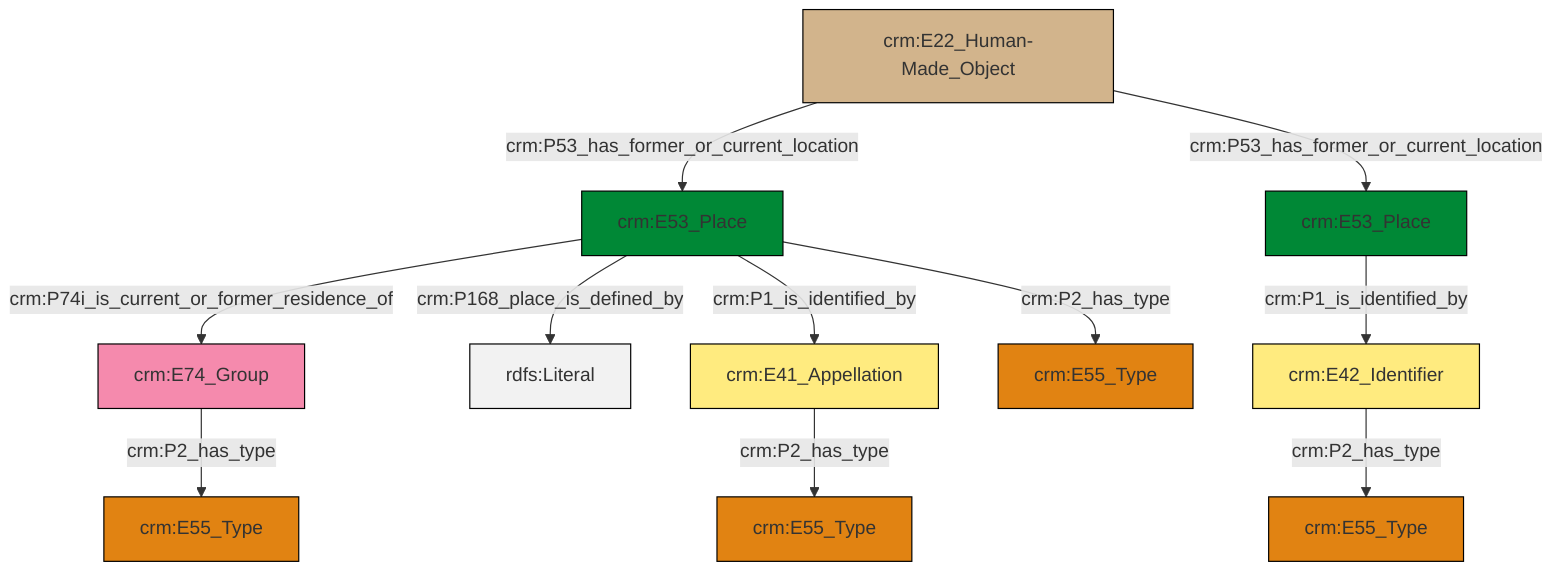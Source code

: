 graph TD
classDef Literal fill:#f2f2f2,stroke:#000000;
classDef CRM_Entity fill:#FFFFFF,stroke:#000000;
classDef Temporal_Entity fill:#00C9E6, stroke:#000000;
classDef Type fill:#E18312, stroke:#000000;
classDef Time-Span fill:#2C9C91, stroke:#000000;
classDef Appellation fill:#FFEB7F, stroke:#000000;
classDef Place fill:#008836, stroke:#000000;
classDef Persistent_Item fill:#B266B2, stroke:#000000;
classDef Conceptual_Object fill:#FFD700, stroke:#000000;
classDef Physical_Thing fill:#D2B48C, stroke:#000000;
classDef Actor fill:#f58aad, stroke:#000000;
classDef PC_Classes fill:#4ce600, stroke:#000000;
classDef Multi fill:#cccccc,stroke:#000000;

0["crm:E41_Appellation"]:::Appellation -->|crm:P2_has_type| 1["crm:E55_Type"]:::Type
2["crm:E53_Place"]:::Place -->|crm:P168_place_is_defined_by| 3[rdfs:Literal]:::Literal
4["crm:E22_Human-Made_Object"]:::Physical_Thing -->|crm:P53_has_former_or_current_location| 2["crm:E53_Place"]:::Place
6["crm:E53_Place"]:::Place -->|crm:P1_is_identified_by| 7["crm:E42_Identifier"]:::Appellation
2["crm:E53_Place"]:::Place -->|crm:P2_has_type| 14["crm:E55_Type"]:::Type
7["crm:E42_Identifier"]:::Appellation -->|crm:P2_has_type| 12["crm:E55_Type"]:::Type
16["crm:E74_Group"]:::Actor -->|crm:P2_has_type| 9["crm:E55_Type"]:::Type
2["crm:E53_Place"]:::Place -->|crm:P74i_is_current_or_former_residence_of| 16["crm:E74_Group"]:::Actor
2["crm:E53_Place"]:::Place -->|crm:P1_is_identified_by| 0["crm:E41_Appellation"]:::Appellation
4["crm:E22_Human-Made_Object"]:::Physical_Thing -->|crm:P53_has_former_or_current_location| 6["crm:E53_Place"]:::Place
